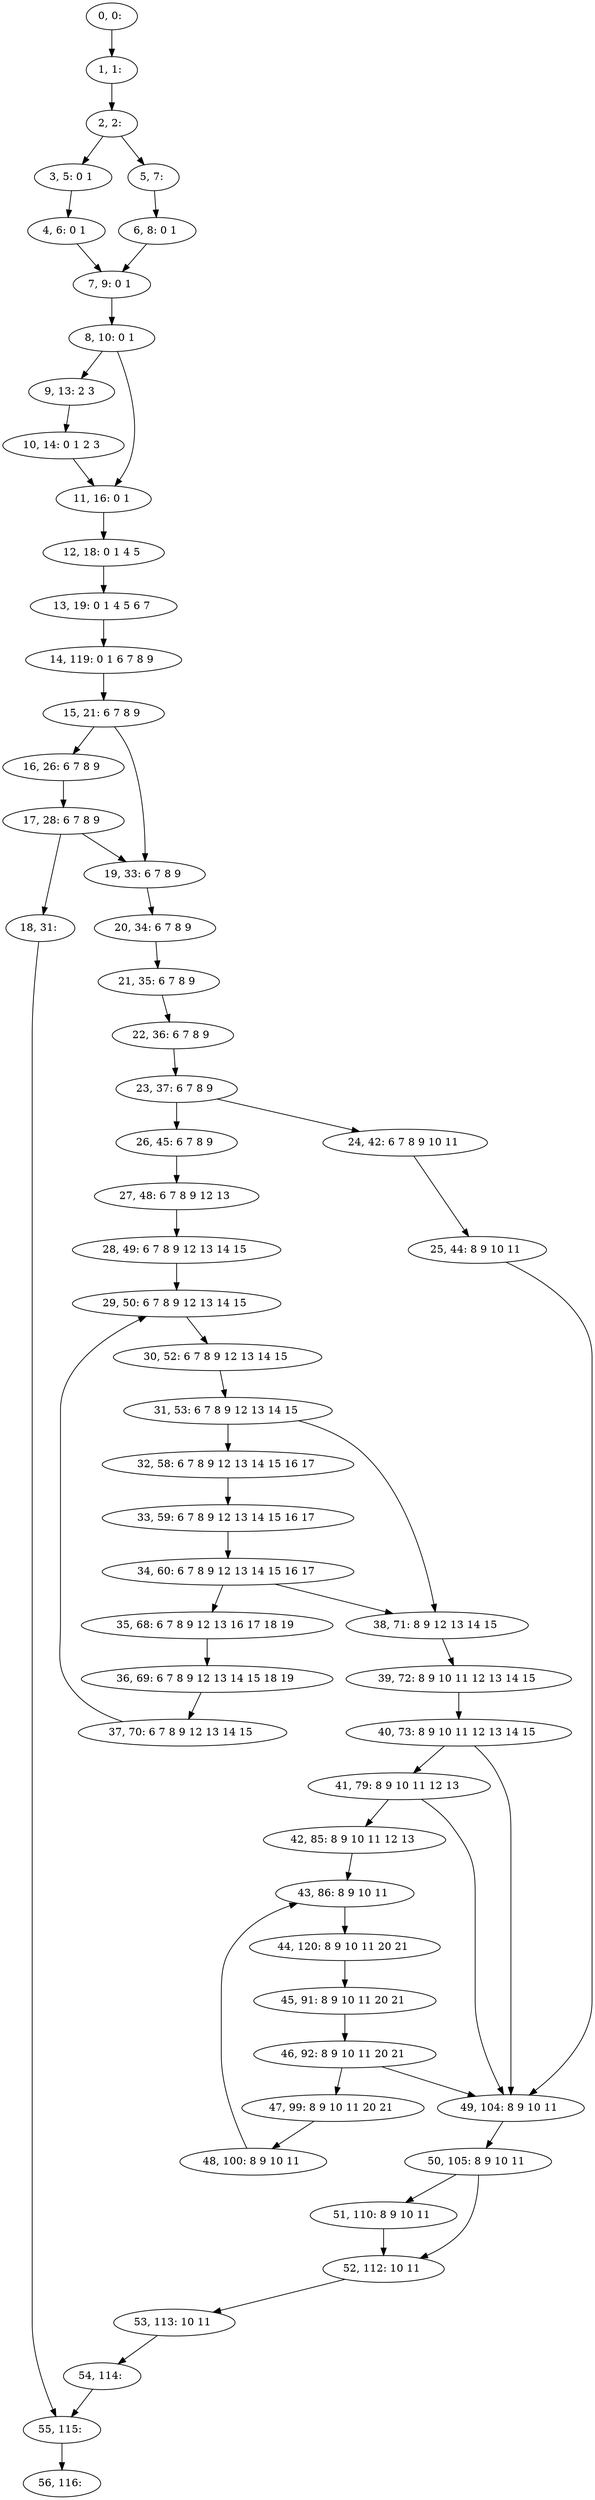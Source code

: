 digraph G {
0[label="0, 0: "];
1[label="1, 1: "];
2[label="2, 2: "];
3[label="3, 5: 0 1 "];
4[label="4, 6: 0 1 "];
5[label="5, 7: "];
6[label="6, 8: 0 1 "];
7[label="7, 9: 0 1 "];
8[label="8, 10: 0 1 "];
9[label="9, 13: 2 3 "];
10[label="10, 14: 0 1 2 3 "];
11[label="11, 16: 0 1 "];
12[label="12, 18: 0 1 4 5 "];
13[label="13, 19: 0 1 4 5 6 7 "];
14[label="14, 119: 0 1 6 7 8 9 "];
15[label="15, 21: 6 7 8 9 "];
16[label="16, 26: 6 7 8 9 "];
17[label="17, 28: 6 7 8 9 "];
18[label="18, 31: "];
19[label="19, 33: 6 7 8 9 "];
20[label="20, 34: 6 7 8 9 "];
21[label="21, 35: 6 7 8 9 "];
22[label="22, 36: 6 7 8 9 "];
23[label="23, 37: 6 7 8 9 "];
24[label="24, 42: 6 7 8 9 10 11 "];
25[label="25, 44: 8 9 10 11 "];
26[label="26, 45: 6 7 8 9 "];
27[label="27, 48: 6 7 8 9 12 13 "];
28[label="28, 49: 6 7 8 9 12 13 14 15 "];
29[label="29, 50: 6 7 8 9 12 13 14 15 "];
30[label="30, 52: 6 7 8 9 12 13 14 15 "];
31[label="31, 53: 6 7 8 9 12 13 14 15 "];
32[label="32, 58: 6 7 8 9 12 13 14 15 16 17 "];
33[label="33, 59: 6 7 8 9 12 13 14 15 16 17 "];
34[label="34, 60: 6 7 8 9 12 13 14 15 16 17 "];
35[label="35, 68: 6 7 8 9 12 13 16 17 18 19 "];
36[label="36, 69: 6 7 8 9 12 13 14 15 18 19 "];
37[label="37, 70: 6 7 8 9 12 13 14 15 "];
38[label="38, 71: 8 9 12 13 14 15 "];
39[label="39, 72: 8 9 10 11 12 13 14 15 "];
40[label="40, 73: 8 9 10 11 12 13 14 15 "];
41[label="41, 79: 8 9 10 11 12 13 "];
42[label="42, 85: 8 9 10 11 12 13 "];
43[label="43, 86: 8 9 10 11 "];
44[label="44, 120: 8 9 10 11 20 21 "];
45[label="45, 91: 8 9 10 11 20 21 "];
46[label="46, 92: 8 9 10 11 20 21 "];
47[label="47, 99: 8 9 10 11 20 21 "];
48[label="48, 100: 8 9 10 11 "];
49[label="49, 104: 8 9 10 11 "];
50[label="50, 105: 8 9 10 11 "];
51[label="51, 110: 8 9 10 11 "];
52[label="52, 112: 10 11 "];
53[label="53, 113: 10 11 "];
54[label="54, 114: "];
55[label="55, 115: "];
56[label="56, 116: "];
0->1 ;
1->2 ;
2->3 ;
2->5 ;
3->4 ;
4->7 ;
5->6 ;
6->7 ;
7->8 ;
8->9 ;
8->11 ;
9->10 ;
10->11 ;
11->12 ;
12->13 ;
13->14 ;
14->15 ;
15->16 ;
15->19 ;
16->17 ;
17->18 ;
17->19 ;
18->55 ;
19->20 ;
20->21 ;
21->22 ;
22->23 ;
23->24 ;
23->26 ;
24->25 ;
25->49 ;
26->27 ;
27->28 ;
28->29 ;
29->30 ;
30->31 ;
31->32 ;
31->38 ;
32->33 ;
33->34 ;
34->35 ;
34->38 ;
35->36 ;
36->37 ;
37->29 ;
38->39 ;
39->40 ;
40->41 ;
40->49 ;
41->42 ;
41->49 ;
42->43 ;
43->44 ;
44->45 ;
45->46 ;
46->47 ;
46->49 ;
47->48 ;
48->43 ;
49->50 ;
50->51 ;
50->52 ;
51->52 ;
52->53 ;
53->54 ;
54->55 ;
55->56 ;
}
